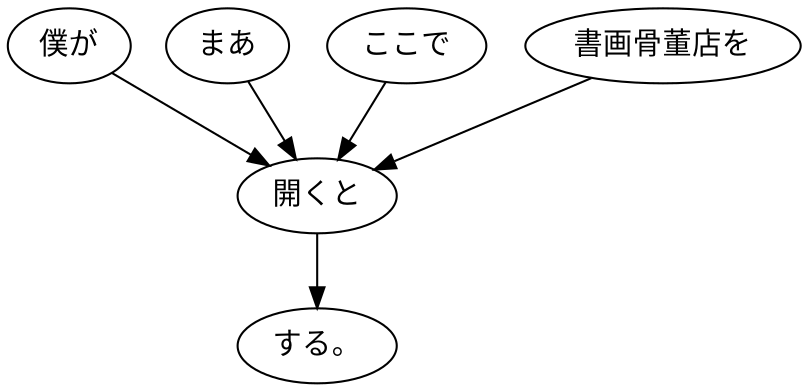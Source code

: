 digraph graph8674 {
	node0 [label="僕が"];
	node1 [label="まあ"];
	node2 [label="ここで"];
	node3 [label="書画骨董店を"];
	node4 [label="開くと"];
	node5 [label="する。"];
	node0 -> node4;
	node1 -> node4;
	node2 -> node4;
	node3 -> node4;
	node4 -> node5;
}
